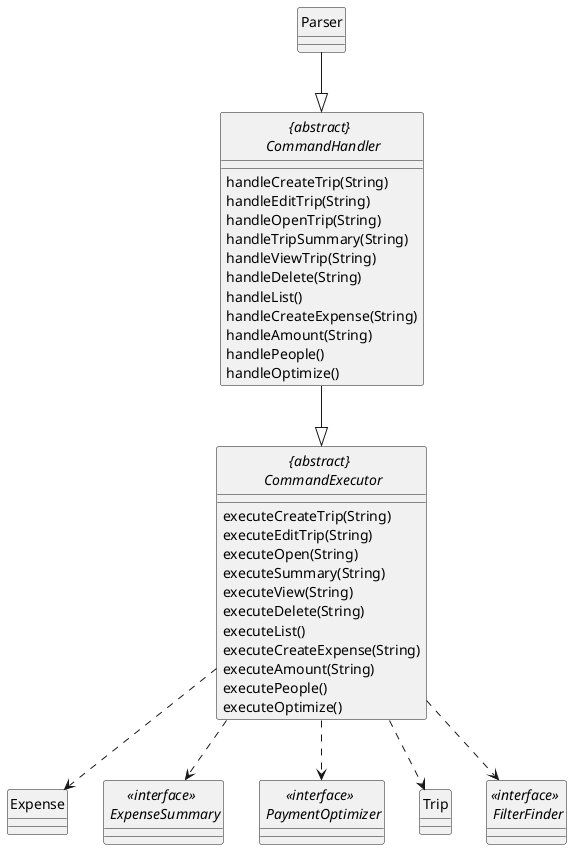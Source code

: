 @startuml
'https://plantuml.com/class-diagram

hide circle
class Parser
class Expense
interface "<<interface>> \n ExpenseSummary" as ExpenseSummary
interface "<<interface>> \n PaymentOptimizer" as PaymentOptimizer
class Trip
interface "<<interface>> \n FilterFinder" as FilterFinder


abstract "{abstract} \n CommandHandler" as CommandHandler {
handleCreateTrip(String)
handleEditTrip(String)
handleOpenTrip(String)
handleTripSummary(String)
handleViewTrip(String)
handleDelete(String)
handleList()
handleCreateExpense(String)
handleAmount(String)
handlePeople()
handleOptimize()
}

abstract "{abstract} \n CommandExecutor" as CommandExecutor {
executeCreateTrip(String)
executeEditTrip(String)
executeOpen(String)
executeSummary(String)
executeView(String)
executeDelete(String)
executeList()
executeCreateExpense(String)
executeAmount(String)
executePeople()
executeOptimize()
}

CommandHandler <|-up- Parser
CommandExecutor <|-up- CommandHandler

CommandExecutor -[dashed]-> Expense
CommandExecutor -[dashed]-> ExpenseSummary
CommandExecutor -[dashed]-> PaymentOptimizer
CommandExecutor -[dashed]-> Trip
CommandExecutor -[dashed]-> FilterFinder
@enduml